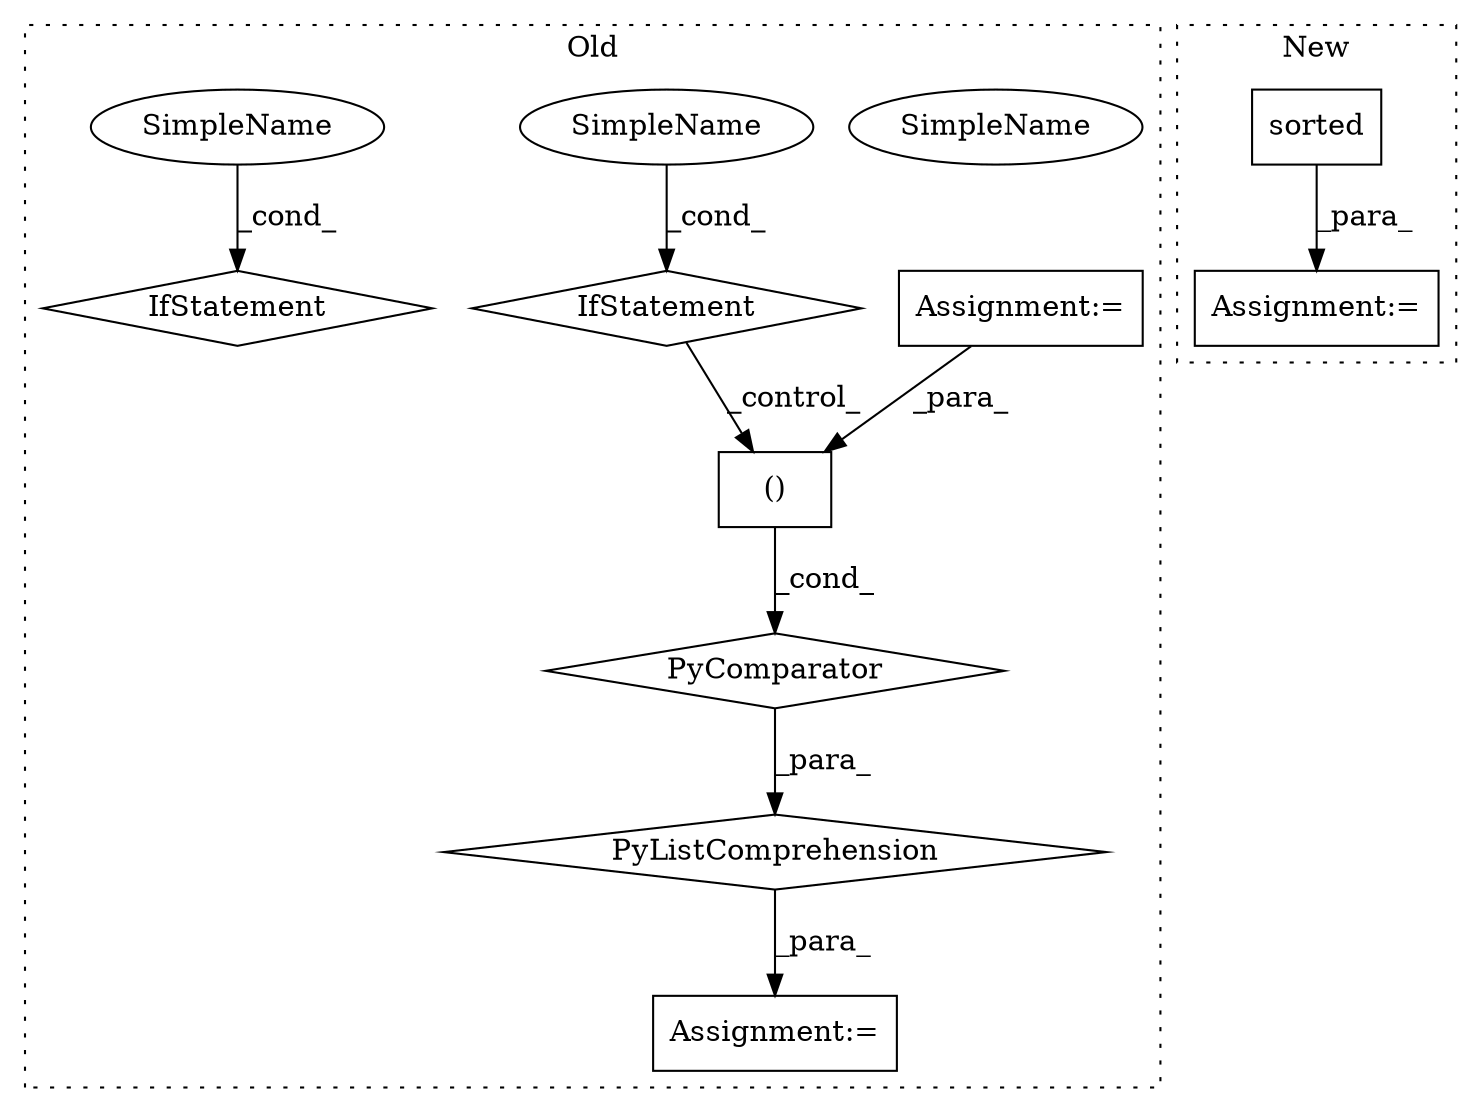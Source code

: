 digraph G {
subgraph cluster0 {
1 [label="()" a="106" s="4072" l="25" shape="box"];
4 [label="Assignment:=" a="7" s="4551" l="14" shape="box"];
5 [label="PyComparator" a="113" s="4168" l="32" shape="diamond"];
6 [label="IfStatement" a="25" s="4168" l="32" shape="diamond"];
7 [label="SimpleName" a="42" s="4195" l="5" shape="ellipse"];
8 [label="Assignment:=" a="7" s="4168" l="32" shape="box"];
9 [label="PyListComprehension" a="109" s="4072" l="141" shape="diamond"];
10 [label="IfStatement" a="25" s="4353" l="20" shape="diamond"];
11 [label="SimpleName" a="42" s="4195" l="5" shape="ellipse"];
12 [label="SimpleName" a="42" s="4368" l="5" shape="ellipse"];
label = "Old";
style="dotted";
}
subgraph cluster1 {
2 [label="sorted" a="32" s="4118,4151" l="7,1" shape="box"];
3 [label="Assignment:=" a="7" s="4117" l="1" shape="box"];
label = "New";
style="dotted";
}
1 -> 5 [label="_cond_"];
2 -> 3 [label="_para_"];
5 -> 9 [label="_para_"];
6 -> 1 [label="_control_"];
8 -> 1 [label="_para_"];
9 -> 4 [label="_para_"];
11 -> 6 [label="_cond_"];
12 -> 10 [label="_cond_"];
}